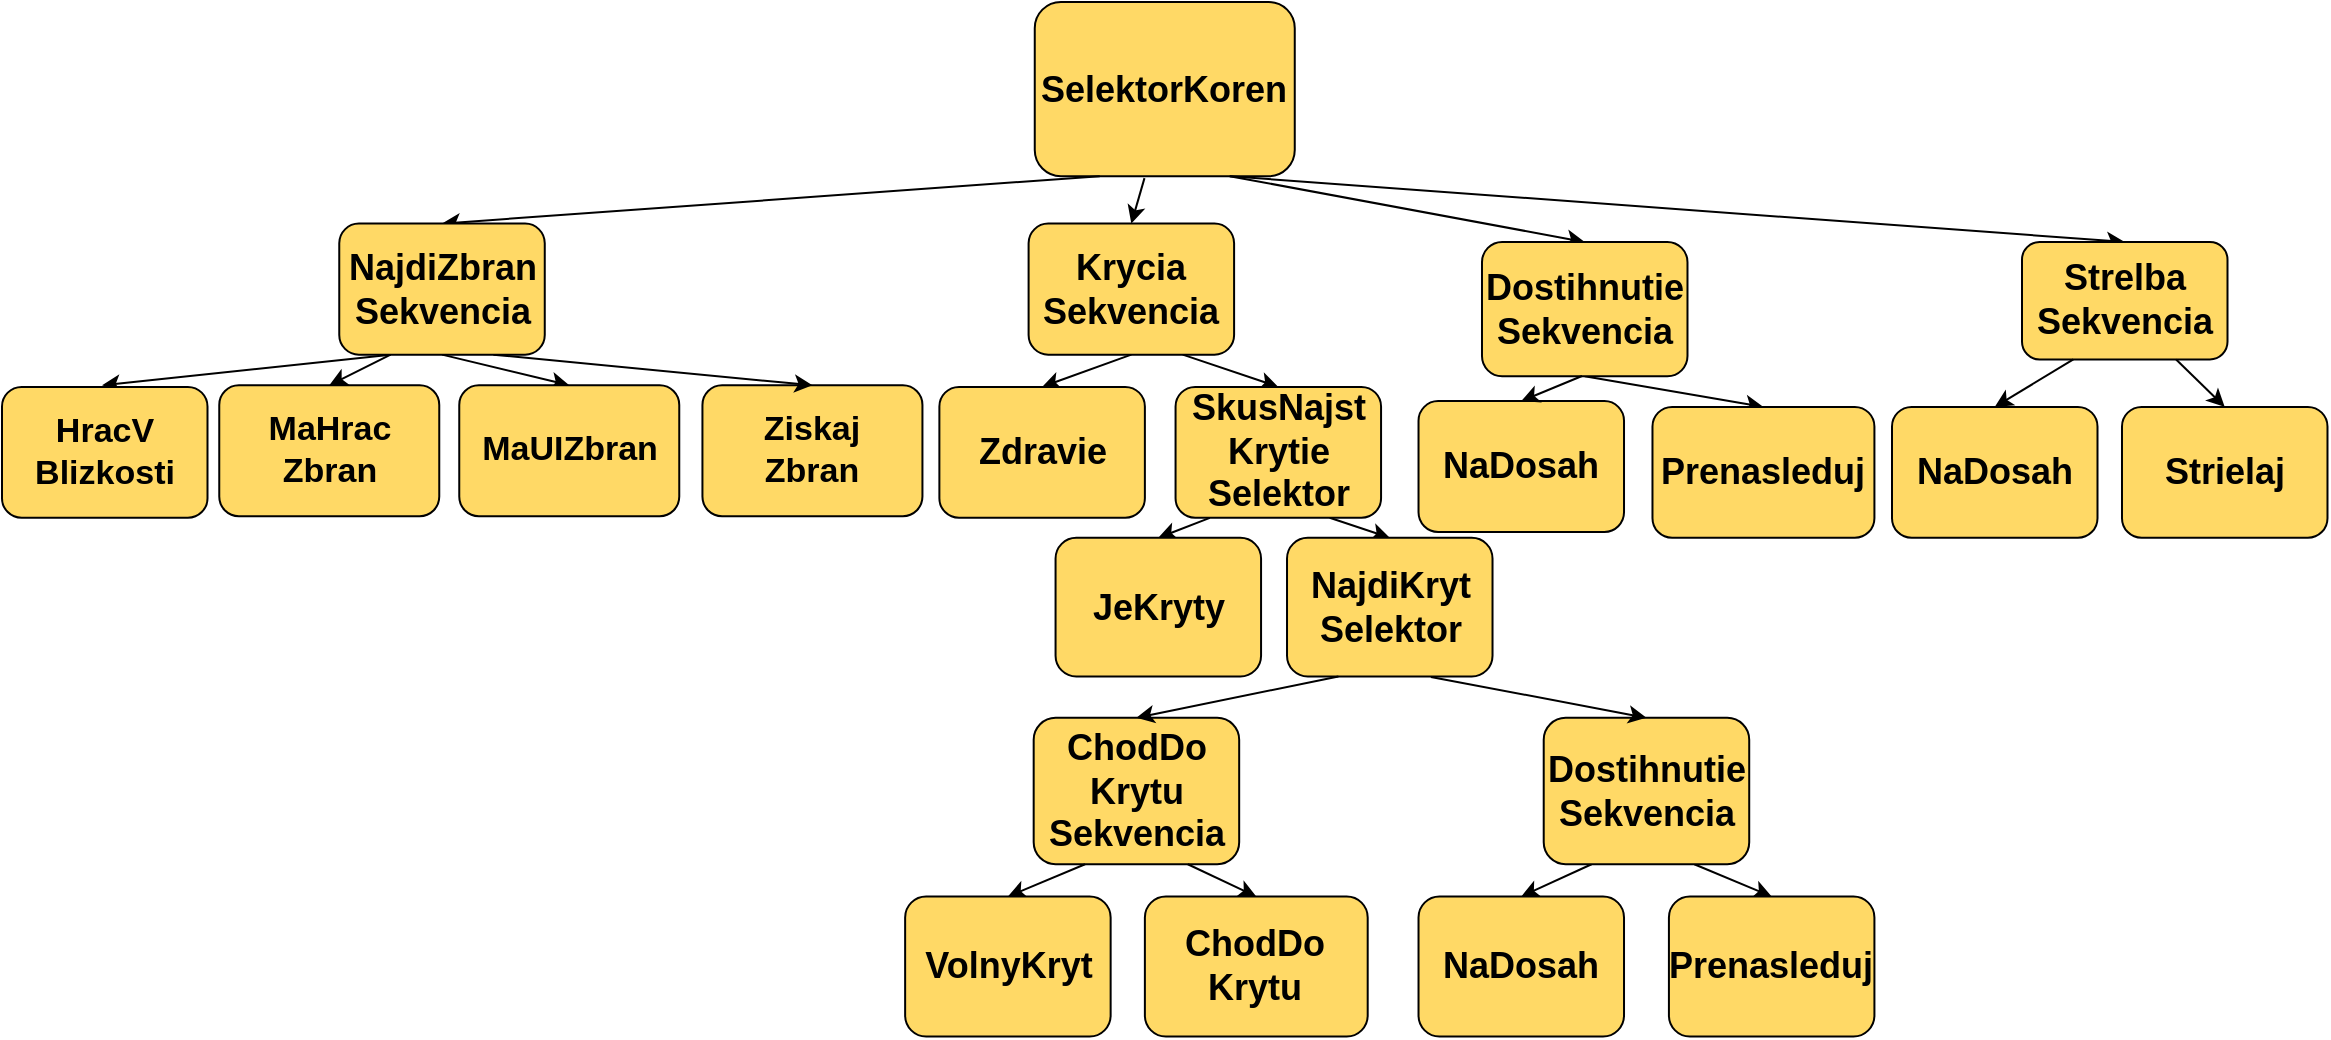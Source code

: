 <mxfile version="18.0.3" type="github">
  <diagram id="aNkTvLlGlRAXNMfGRCiO" name="Page-1">
    <mxGraphModel dx="1550" dy="867" grid="1" gridSize="10" guides="1" tooltips="1" connect="1" arrows="1" fold="1" page="1" pageScale="1" pageWidth="1169" pageHeight="827" math="0" shadow="0">
      <root>
        <mxCell id="0" />
        <mxCell id="1" parent="0" />
        <mxCell id="K40myK_4YShfCYtrGLyM-10" value="" style="endArrow=classic;html=1;rounded=0;fontSize=17;fontStyle=1;entryX=0.5;entryY=0;entryDx=0;entryDy=0;exitX=0.5;exitY=1;exitDx=0;exitDy=0;" parent="1" target="xhpi5mrGCT5Js5KXu3N3-19" edge="1" source="xhpi5mrGCT5Js5KXu3N3-18">
          <mxGeometry width="50" height="50" relative="1" as="geometry">
            <mxPoint x="548.276" y="199.221" as="sourcePoint" />
            <mxPoint x="505.465" y="271.799" as="targetPoint" />
          </mxGeometry>
        </mxCell>
        <mxCell id="K40myK_4YShfCYtrGLyM-12" value="" style="endArrow=classic;html=1;rounded=0;fontSize=17;fontStyle=1;entryX=0.5;entryY=0;entryDx=0;entryDy=0;exitX=0.75;exitY=1;exitDx=0;exitDy=0;" parent="1" target="xhpi5mrGCT5Js5KXu3N3-20" edge="1" source="xhpi5mrGCT5Js5KXu3N3-18">
          <mxGeometry width="50" height="50" relative="1" as="geometry">
            <mxPoint x="578.244" y="199.221" as="sourcePoint" />
            <mxPoint x="621.056" y="271.799" as="targetPoint" />
          </mxGeometry>
        </mxCell>
        <mxCell id="K40myK_4YShfCYtrGLyM-14" value="" style="endArrow=classic;html=1;rounded=0;entryX=0.5;entryY=0;entryDx=0;entryDy=0;exitX=0.25;exitY=1;exitDx=0;exitDy=0;fontSize=18;fontStyle=1" parent="1" target="xhpi5mrGCT5Js5KXu3N3-21" edge="1">
          <mxGeometry width="50" height="50" relative="1" as="geometry">
            <mxPoint x="603.931" y="257.909" as="sourcePoint" />
            <mxPoint x="569.682" y="286.94" as="targetPoint" />
          </mxGeometry>
        </mxCell>
        <mxCell id="K40myK_4YShfCYtrGLyM-16" value="ChodDo&lt;br style=&quot;font-size: 17px;&quot;&gt;Krytu&lt;br style=&quot;font-size: 17px;&quot;&gt;Sekvencia" style="rounded=1;whiteSpace=wrap;html=1;fontSize=18;fontStyle=1;fillColor=#FFD966;" parent="1" vertex="1">
          <mxGeometry x="515.84" y="357.91" width="102.75" height="73.22" as="geometry" />
        </mxCell>
        <mxCell id="K40myK_4YShfCYtrGLyM-17" value="" style="endArrow=classic;html=1;rounded=0;exitX=0.75;exitY=1;exitDx=0;exitDy=0;entryX=0.5;entryY=0;entryDx=0;entryDy=0;fontSize=17;fontStyle=1;" parent="1" target="xhpi5mrGCT5Js5KXu3N3-22" edge="1" source="xhpi5mrGCT5Js5KXu3N3-20">
          <mxGeometry width="50" height="50" relative="1" as="geometry">
            <mxPoint x="655.305" y="257.909" as="sourcePoint" />
            <mxPoint x="699.795" y="288.42" as="targetPoint" />
          </mxGeometry>
        </mxCell>
        <mxCell id="K40myK_4YShfCYtrGLyM-18" value="" style="endArrow=classic;html=1;rounded=0;entryX=0.5;entryY=0;entryDx=0;entryDy=0;exitX=0.25;exitY=1;exitDx=0;exitDy=0;fontSize=18;fontStyle=1" parent="1" source="K40myK_4YShfCYtrGLyM-16" target="K40myK_4YShfCYtrGLyM-19" edge="1">
          <mxGeometry width="50" height="50" relative="1" as="geometry">
            <mxPoint x="549.143" y="445.006" as="sourcePoint" />
            <mxPoint x="502.05" y="517.584" as="targetPoint" />
          </mxGeometry>
        </mxCell>
        <mxCell id="K40myK_4YShfCYtrGLyM-19" value="VolnyKryt" style="rounded=1;whiteSpace=wrap;html=1;fontSize=18;fontStyle=1;fillColor=#FFD966;" parent="1" vertex="1">
          <mxGeometry x="451.57" y="447.25" width="102.75" height="70" as="geometry" />
        </mxCell>
        <mxCell id="K40myK_4YShfCYtrGLyM-20" value="ChodDo&lt;br style=&quot;font-size: 17px;&quot;&gt;Krytu" style="rounded=1;whiteSpace=wrap;html=1;fontSize=18;fontStyle=1;fillColor=#FFD966;" parent="1" vertex="1">
          <mxGeometry x="571.44" y="447.25" width="111.41" height="70" as="geometry" />
        </mxCell>
        <mxCell id="K40myK_4YShfCYtrGLyM-21" value="" style="endArrow=classic;html=1;rounded=0;entryX=0.5;entryY=0;entryDx=0;entryDy=0;exitX=0.75;exitY=1;exitDx=0;exitDy=0;fontSize=18;fontStyle=1" parent="1" source="K40myK_4YShfCYtrGLyM-16" target="K40myK_4YShfCYtrGLyM-20" edge="1">
          <mxGeometry width="50" height="50" relative="1" as="geometry">
            <mxPoint x="579.111" y="445.006" as="sourcePoint" />
            <mxPoint x="532.019" y="517.584" as="targetPoint" />
          </mxGeometry>
        </mxCell>
        <mxCell id="xhpi5mrGCT5Js5KXu3N3-7" value="" style="endArrow=classic;html=1;rounded=0;exitX=0.25;exitY=1;exitDx=0;exitDy=0;entryX=0.5;entryY=0;entryDx=0;entryDy=0;fontSize=18;fontStyle=1" parent="1" target="xhpi5mrGCT5Js5KXu3N3-8" edge="1">
          <mxGeometry width="50" height="50" relative="1" as="geometry">
            <mxPoint x="794.786" y="431.126" as="sourcePoint" />
            <mxPoint x="764.961" y="460.157" as="targetPoint" />
          </mxGeometry>
        </mxCell>
        <mxCell id="xhpi5mrGCT5Js5KXu3N3-17" value="SelektorKoren" style="rounded=1;whiteSpace=wrap;html=1;fontSize=18;fontStyle=1;fillColor=#FFD966;" parent="1" vertex="1">
          <mxGeometry x="516.38" width="130" height="87.09" as="geometry" />
        </mxCell>
        <mxCell id="xhpi5mrGCT5Js5KXu3N3-8" value="NaDosah" style="rounded=1;whiteSpace=wrap;html=1;fontSize=18;fontStyle=1;fillColor=#FFD966;" parent="1" vertex="1">
          <mxGeometry x="708.26" y="447.25" width="102.75" height="70" as="geometry" />
        </mxCell>
        <mxCell id="xhpi5mrGCT5Js5KXu3N3-9" value="" style="endArrow=classic;html=1;rounded=0;exitX=0.75;exitY=1;exitDx=0;exitDy=0;entryX=0.5;entryY=0;entryDx=0;entryDy=0;fontSize=18;fontStyle=1" parent="1" target="xhpi5mrGCT5Js5KXu3N3-10" edge="1">
          <mxGeometry width="50" height="50" relative="1" as="geometry">
            <mxPoint x="846.16" y="431.126" as="sourcePoint" />
            <mxPoint x="897.677" y="509.51" as="targetPoint" />
          </mxGeometry>
        </mxCell>
        <mxCell id="xhpi5mrGCT5Js5KXu3N3-10" value="Prenasleduj" style="rounded=1;whiteSpace=wrap;html=1;fontSize=18;fontStyle=1;fillColor=#FFD966;" parent="1" vertex="1">
          <mxGeometry x="833.46" y="447.25" width="102.75" height="70" as="geometry" />
        </mxCell>
        <mxCell id="K40myK_4YShfCYtrGLyM-30" value="" style="endArrow=classic;html=1;rounded=0;exitX=0.75;exitY=1;exitDx=0;exitDy=0;entryX=0.5;entryY=0;entryDx=0;entryDy=0;fontSize=18;fontStyle=1" parent="1" target="K40myK_4YShfCYtrGLyM-31" edge="1" source="xhpi5mrGCT5Js5KXu3N3-17">
          <mxGeometry width="50" height="50" relative="1" as="geometry">
            <mxPoint x="809.715" y="87.093" as="sourcePoint" />
            <mxPoint x="933.869" y="159.67" as="targetPoint" />
          </mxGeometry>
        </mxCell>
        <mxCell id="K40myK_4YShfCYtrGLyM-9" value="" style="endArrow=classic;html=1;rounded=0;entryX=0.5;entryY=0;entryDx=0;entryDy=0;exitX=0.422;exitY=1.011;exitDx=0;exitDy=0;fontSize=17;fontStyle=1;exitPerimeter=0;" parent="1" target="xhpi5mrGCT5Js5KXu3N3-18" edge="1" source="xhpi5mrGCT5Js5KXu3N3-17">
          <mxGeometry width="50" height="50" relative="1" as="geometry">
            <mxPoint x="771.185" y="87.093" as="sourcePoint" />
            <mxPoint x="514.315" y="159.67" as="targetPoint" />
          </mxGeometry>
        </mxCell>
        <mxCell id="xhpi5mrGCT5Js5KXu3N3-19" value="Zdravie" style="rounded=1;whiteSpace=wrap;html=1;fontSize=18;fontStyle=1;fillColor=#FFD966;" parent="1" vertex="1">
          <mxGeometry x="468.69" y="192.44" width="102.75" height="65.47" as="geometry" />
        </mxCell>
        <mxCell id="xhpi5mrGCT5Js5KXu3N3-20" value="SkusNajst&lt;br style=&quot;font-size: 18px;&quot;&gt;Krytie&lt;br style=&quot;font-size: 18px;&quot;&gt;Selektor" style="rounded=1;whiteSpace=wrap;html=1;fontSize=18;fontStyle=1;fillColor=#FFD966;" parent="1" vertex="1">
          <mxGeometry x="586.78" y="192.44" width="102.75" height="65.47" as="geometry" />
        </mxCell>
        <mxCell id="xhpi5mrGCT5Js5KXu3N3-21" value="JeKryty" style="rounded=1;whiteSpace=wrap;html=1;fontSize=18;fontStyle=1;fillColor=#FFD966;" parent="1" vertex="1">
          <mxGeometry x="526.78" y="267.91" width="102.75" height="69.34" as="geometry" />
        </mxCell>
        <mxCell id="xhpi5mrGCT5Js5KXu3N3-22" value="NajdiKryt&lt;br style=&quot;font-size: 18px;&quot;&gt;Selektor" style="rounded=1;whiteSpace=wrap;html=1;fontSize=18;fontStyle=1;fillColor=#FFD966;" parent="1" vertex="1">
          <mxGeometry x="642.51" y="267.91" width="102.75" height="69.34" as="geometry" />
        </mxCell>
        <mxCell id="xhpi5mrGCT5Js5KXu3N3-2" value="" style="endArrow=classic;html=1;rounded=0;entryX=0.5;entryY=0;entryDx=0;entryDy=0;exitX=0.25;exitY=1;exitDx=0;exitDy=0;fontSize=18;fontStyle=1" parent="1" source="xhpi5mrGCT5Js5KXu3N3-22" target="K40myK_4YShfCYtrGLyM-16" edge="1">
          <mxGeometry width="50" height="50" relative="1" as="geometry">
            <mxPoint x="680.992" y="374.033" as="sourcePoint" />
            <mxPoint x="625.337" y="446.61" as="targetPoint" />
          </mxGeometry>
        </mxCell>
        <mxCell id="K40myK_4YShfCYtrGLyM-22" value="" style="endArrow=classic;html=1;rounded=0;exitX=0.75;exitY=1;exitDx=0;exitDy=0;entryX=0.5;entryY=0;entryDx=0;entryDy=0;fontSize=17;fontStyle=1" parent="1" target="k9KmUfYsGlUjubeCrhGL-1" edge="1" source="xhpi5mrGCT5Js5KXu3N3-17">
          <mxGeometry width="50" height="50" relative="1" as="geometry">
            <mxPoint x="784.029" y="87.093" as="sourcePoint" />
            <mxPoint x="792.591" y="159.67" as="targetPoint" />
          </mxGeometry>
        </mxCell>
        <mxCell id="k9KmUfYsGlUjubeCrhGL-4" value="" style="endArrow=classic;html=1;rounded=0;exitX=0.5;exitY=1;exitDx=0;exitDy=0;entryX=0.5;entryY=0;entryDx=0;entryDy=0;fontSize=18;fontStyle=1" parent="1" source="k9KmUfYsGlUjubeCrhGL-1" target="k9KmUfYsGlUjubeCrhGL-5" edge="1">
          <mxGeometry width="50" height="50" relative="1" as="geometry">
            <mxPoint x="878.13" y="220.051" as="sourcePoint" />
            <mxPoint x="852.444" y="292.629" as="targetPoint" />
          </mxGeometry>
        </mxCell>
        <mxCell id="ezsD9pAWtwarLcvP3t45-3" value="Dostihnutie&lt;br style=&quot;font-size: 17px;&quot;&gt;Sekvencia" style="rounded=1;whiteSpace=wrap;html=1;fontSize=18;fontStyle=1;fillColor=#FFD966;" parent="1" vertex="1">
          <mxGeometry x="770.86" y="357.91" width="102.75" height="73.22" as="geometry" />
        </mxCell>
        <mxCell id="xhpi5mrGCT5Js5KXu3N3-5" value="" style="endArrow=classic;html=1;rounded=0;exitX=0.7;exitY=1.003;exitDx=0;exitDy=0;entryX=0.5;entryY=0;entryDx=0;entryDy=0;fontSize=18;fontStyle=1;exitPerimeter=0;" parent="1" source="xhpi5mrGCT5Js5KXu3N3-22" edge="1" target="ezsD9pAWtwarLcvP3t45-3">
          <mxGeometry width="50" height="50" relative="1" as="geometry">
            <mxPoint x="694.852" y="379.839" as="sourcePoint" />
            <mxPoint x="797.456" y="403.063" as="targetPoint" />
          </mxGeometry>
        </mxCell>
        <mxCell id="WJVr6nBHZjvNuqR42jPS-3" value="" style="endArrow=classic;html=1;rounded=0;entryX=0.5;entryY=0;entryDx=0;entryDy=0;exitX=0.25;exitY=1;exitDx=0;exitDy=0;fontSize=17;fontStyle=1" edge="1" parent="1" source="WJVr6nBHZjvNuqR42jPS-18">
          <mxGeometry width="50" height="50" relative="1" as="geometry">
            <mxPoint x="248.63" y="172.642" as="sourcePoint" />
            <mxPoint x="50.004" y="191.654" as="targetPoint" />
          </mxGeometry>
        </mxCell>
        <mxCell id="WJVr6nBHZjvNuqR42jPS-6" value="" style="endArrow=classic;html=1;rounded=0;entryX=0.5;entryY=0;entryDx=0;entryDy=0;exitX=0.25;exitY=1;exitDx=0;exitDy=0;fontSize=17;fontStyle=1" edge="1" parent="1" source="WJVr6nBHZjvNuqR42jPS-18" target="WJVr6nBHZjvNuqR42jPS-5">
          <mxGeometry width="50" height="50" relative="1" as="geometry">
            <mxPoint x="278.63" y="172.642" as="sourcePoint" />
            <mxPoint x="297.761" y="265.208" as="targetPoint" />
          </mxGeometry>
        </mxCell>
        <mxCell id="WJVr6nBHZjvNuqR42jPS-7" value="" style="endArrow=classic;html=1;rounded=0;entryX=0.5;entryY=0;entryDx=0;entryDy=0;exitX=0.25;exitY=1;exitDx=0;exitDy=0;fontSize=17;fontStyle=1;" edge="1" parent="1" source="xhpi5mrGCT5Js5KXu3N3-17" target="WJVr6nBHZjvNuqR42jPS-18">
          <mxGeometry width="50" height="50" relative="1" as="geometry">
            <mxPoint x="676.201" y="76.977" as="sourcePoint" />
            <mxPoint x="280.0" y="128.41" as="targetPoint" />
          </mxGeometry>
        </mxCell>
        <mxCell id="WJVr6nBHZjvNuqR42jPS-13" value="" style="endArrow=classic;html=1;rounded=0;entryX=0.5;entryY=0;entryDx=0;entryDy=0;exitX=0.5;exitY=1;exitDx=0;exitDy=0;fontSize=17;fontStyle=1" edge="1" parent="1" target="WJVr6nBHZjvNuqR42jPS-12" source="WJVr6nBHZjvNuqR42jPS-18">
          <mxGeometry width="50" height="50" relative="1" as="geometry">
            <mxPoint x="278.63" y="172.642" as="sourcePoint" />
            <mxPoint x="427.761" y="271.008" as="targetPoint" />
          </mxGeometry>
        </mxCell>
        <mxCell id="WJVr6nBHZjvNuqR42jPS-14" value="Ziskaj&lt;br style=&quot;font-size: 17px;&quot;&gt;Zbran" style="rounded=1;whiteSpace=wrap;html=1;fontSize=17;fontStyle=1;fillColor=#FFD966;" vertex="1" parent="1">
          <mxGeometry x="350.22" y="191.65" width="110" height="65.47" as="geometry" />
        </mxCell>
        <mxCell id="WJVr6nBHZjvNuqR42jPS-15" value="" style="endArrow=classic;html=1;rounded=0;entryX=0.5;entryY=0;entryDx=0;entryDy=0;exitX=0.75;exitY=1;exitDx=0;exitDy=0;fontSize=17;fontStyle=1" edge="1" parent="1" source="WJVr6nBHZjvNuqR42jPS-18" target="WJVr6nBHZjvNuqR42jPS-14">
          <mxGeometry width="50" height="50" relative="1" as="geometry">
            <mxPoint x="308.63" y="172.642" as="sourcePoint" />
            <mxPoint x="293.63" y="231.66" as="targetPoint" />
          </mxGeometry>
        </mxCell>
        <mxCell id="k9KmUfYsGlUjubeCrhGL-3" value="NaDosah" style="rounded=1;whiteSpace=wrap;html=1;fontSize=18;fontStyle=1;fillColor=#FFD966;" parent="1" vertex="1">
          <mxGeometry x="708.261" y="199.54" width="102.748" height="65.462" as="geometry" />
        </mxCell>
        <mxCell id="k9KmUfYsGlUjubeCrhGL-5" value="Prenasleduj" style="rounded=1;whiteSpace=wrap;html=1;fontSize=18;fontStyle=1;fillColor=#FFD966;" parent="1" vertex="1">
          <mxGeometry x="825.24" y="202.45" width="110.97" height="65.46" as="geometry" />
        </mxCell>
        <mxCell id="WJVr6nBHZjvNuqR42jPS-4" value="HracV&lt;br style=&quot;font-size: 17px;&quot;&gt;Blizkosti" style="rounded=1;whiteSpace=wrap;html=1;fontSize=17;fontStyle=1;fillColor=#FFD966;" vertex="1" parent="1">
          <mxGeometry y="192.444" width="102.748" height="65.462" as="geometry" />
        </mxCell>
        <mxCell id="WJVr6nBHZjvNuqR42jPS-5" value="MaHrac&lt;br style=&quot;font-size: 17px;&quot;&gt;Zbran" style="rounded=1;whiteSpace=wrap;html=1;fontSize=17;fontStyle=1;fillColor=#FFD966;" vertex="1" parent="1">
          <mxGeometry x="108.63" y="191.661" width="110" height="65.459" as="geometry" />
        </mxCell>
        <mxCell id="WJVr6nBHZjvNuqR42jPS-12" value="MaUIZbran" style="rounded=1;whiteSpace=wrap;html=1;fontSize=17;fontStyle=1;fillColor=#FFD966;" vertex="1" parent="1">
          <mxGeometry x="228.63" y="191.661" width="110" height="65.459" as="geometry" />
        </mxCell>
        <mxCell id="K40myK_4YShfCYtrGLyM-31" value="Strelba&lt;br&gt;Sekvencia" style="rounded=1;whiteSpace=wrap;html=1;fontSize=18;fontStyle=1;fillColor=#FFD966;" parent="1" vertex="1">
          <mxGeometry x="1010" y="120.0" width="102.75" height="58.74" as="geometry" />
        </mxCell>
        <mxCell id="xhpi5mrGCT5Js5KXu3N3-18" value="Krycia&lt;br style=&quot;font-size: 18px;&quot;&gt;Sekvencia" style="rounded=1;whiteSpace=wrap;html=1;fontSize=18;fontStyle=1;fillColor=#FFD966;" parent="1" vertex="1">
          <mxGeometry x="513.3" y="110.8" width="102.75" height="65.52" as="geometry" />
        </mxCell>
        <mxCell id="k9KmUfYsGlUjubeCrhGL-1" value="Dostihnutie&lt;br style=&quot;font-size: 17px;&quot;&gt;Sekvencia" style="rounded=1;whiteSpace=wrap;html=1;fontSize=18;fontStyle=1;fillColor=#FFD966;" parent="1" vertex="1">
          <mxGeometry x="739.995" y="120.002" width="102.748" height="67.114" as="geometry" />
        </mxCell>
        <mxCell id="WJVr6nBHZjvNuqR42jPS-18" value="NajdiZbran&lt;br&gt;Sekvencia" style="rounded=1;whiteSpace=wrap;html=1;fontSize=18;fontStyle=1;fillColor=#FFD966;" vertex="1" parent="1">
          <mxGeometry x="168.63" y="110.8" width="102.75" height="65.52" as="geometry" />
        </mxCell>
        <mxCell id="WJVr6nBHZjvNuqR42jPS-19" value="" style="endArrow=classic;html=1;rounded=0;exitX=0.25;exitY=1;exitDx=0;exitDy=0;entryX=0.5;entryY=0;entryDx=0;entryDy=0;fontSize=18;fontStyle=1" edge="1" parent="1" target="WJVr6nBHZjvNuqR42jPS-21" source="K40myK_4YShfCYtrGLyM-31">
          <mxGeometry width="50" height="50" relative="1" as="geometry">
            <mxPoint x="1025.689" y="169.54" as="sourcePoint" />
            <mxPoint x="1010.791" y="262.629" as="targetPoint" />
          </mxGeometry>
        </mxCell>
        <mxCell id="WJVr6nBHZjvNuqR42jPS-20" value="" style="endArrow=classic;html=1;rounded=0;exitX=0.75;exitY=1;exitDx=0;exitDy=0;entryX=0.5;entryY=0;entryDx=0;entryDy=0;fontSize=18;fontStyle=1" edge="1" parent="1" target="WJVr6nBHZjvNuqR42jPS-22" source="K40myK_4YShfCYtrGLyM-31">
          <mxGeometry width="50" height="50" relative="1" as="geometry">
            <mxPoint x="1077.063" y="169.54" as="sourcePoint" />
            <mxPoint x="1130.664" y="262.629" as="targetPoint" />
          </mxGeometry>
        </mxCell>
        <mxCell id="WJVr6nBHZjvNuqR42jPS-21" value="NaDosah" style="rounded=1;whiteSpace=wrap;html=1;fontSize=18;fontStyle=1;fillColor=#FFD966;" vertex="1" parent="1">
          <mxGeometry x="945.001" y="202.45" width="102.748" height="65.462" as="geometry" />
        </mxCell>
        <mxCell id="WJVr6nBHZjvNuqR42jPS-22" value="Strielaj" style="rounded=1;whiteSpace=wrap;html=1;fontSize=18;fontStyle=1;fillColor=#FFD966;" vertex="1" parent="1">
          <mxGeometry x="1059.996" y="202.448" width="102.748" height="65.462" as="geometry" />
        </mxCell>
        <mxCell id="WJVr6nBHZjvNuqR42jPS-24" value="" style="endArrow=classic;html=1;rounded=0;fontSize=17;fontStyle=5;entryX=0.5;entryY=0;entryDx=0;entryDy=0;" edge="1" parent="1" target="k9KmUfYsGlUjubeCrhGL-3">
          <mxGeometry width="50" height="50" relative="1" as="geometry">
            <mxPoint x="790" y="187" as="sourcePoint" />
            <mxPoint x="642.505" y="203.56" as="targetPoint" />
          </mxGeometry>
        </mxCell>
      </root>
    </mxGraphModel>
  </diagram>
</mxfile>
